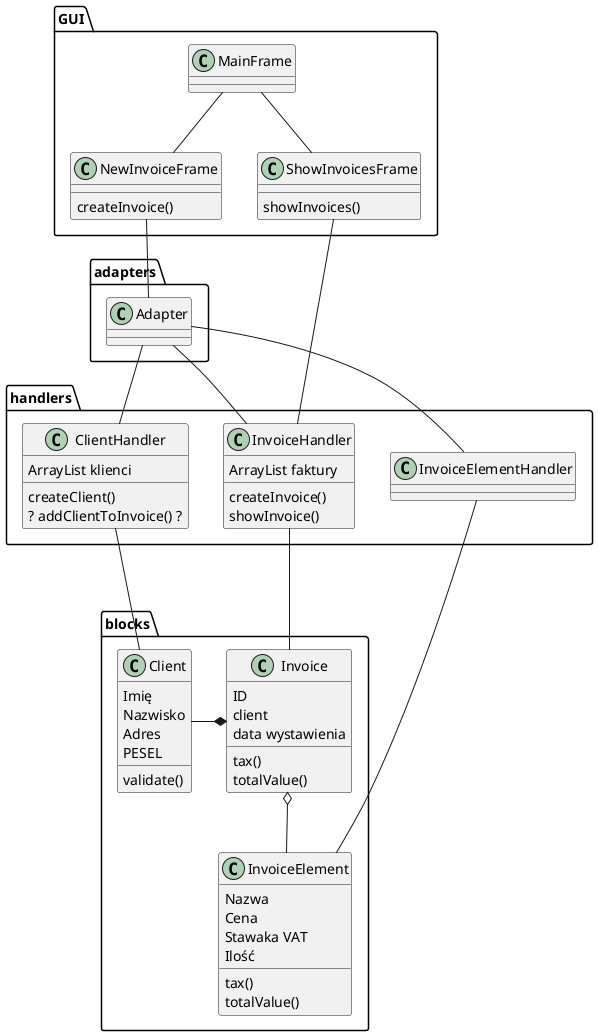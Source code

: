 @startuml

class blocks.Invoice {
    ID
    client
    data wystawienia
    tax()
    totalValue()
}

class blocks.Client {
    Imię
    Nazwisko
    Adres
    PESEL
    validate()
}

class blocks.InvoiceElement{
    Nazwa
    Cena
    Stawaka VAT
    Ilość
    tax()
    totalValue()
}

class handlers.InvoiceHandler{
    ArrayList faktury
    createInvoice()
    showInvoice()
}

class handlers.ClientHandler{
    ArrayList klienci
    createClient()
    ? addClientToInvoice() ?
}

class adapters.Adapter {

}
class handlers.InvoiceElementHandler {

}

class GUI.MainFrame{

}

class GUI.NewInvoiceFrame {
    createInvoice()
}

class GUI.ShowInvoicesFrame {
    showInvoices()
}

GUI.NewInvoiceFrame -- adapters.Adapter
GUI.MainFrame -- GUI.ShowInvoicesFrame
GUI.MainFrame -- GUI.NewInvoiceFrame
GUI.ShowInvoicesFrame -- handlers.InvoiceHandler
adapters.Adapter -- handlers.ClientHandler
adapters.Adapter -- handlers.InvoiceHandler
adapters.Adapter -- handlers.InvoiceElementHandler
blocks.Invoice *- blocks.Client
blocks.Invoice o-- blocks.InvoiceElement
handlers.InvoiceHandler -- blocks.Invoice
handlers.ClientHandler --- blocks.Client
handlers.InvoiceElementHandler -- blocks.InvoiceElement

@enduml
